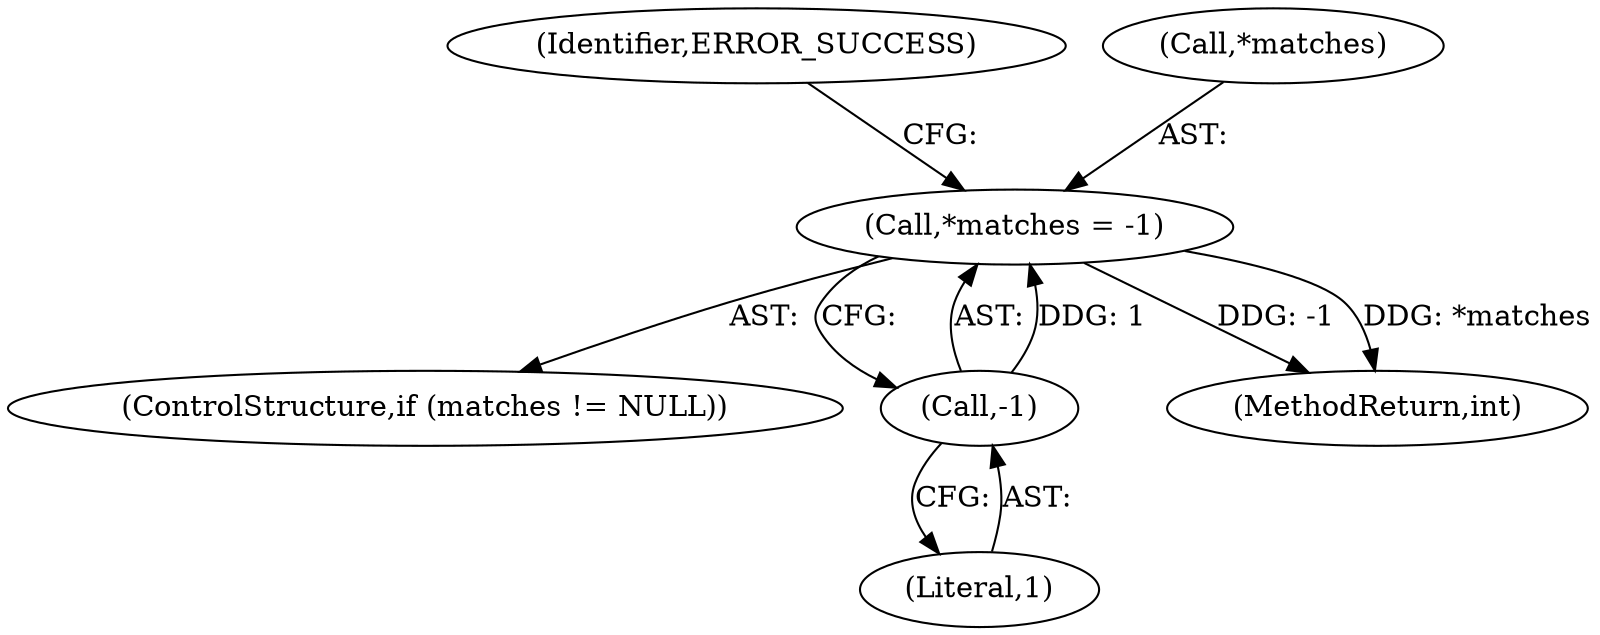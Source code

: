 digraph "0_yara_992480c30f75943e9cd6245bb2015c7737f9b661@pointer" {
"1000450" [label="(Call,*matches = -1)"];
"1000453" [label="(Call,-1)"];
"1000456" [label="(Identifier,ERROR_SUCCESS)"];
"1000446" [label="(ControlStructure,if (matches != NULL))"];
"1000450" [label="(Call,*matches = -1)"];
"1000454" [label="(Literal,1)"];
"1000453" [label="(Call,-1)"];
"1000451" [label="(Call,*matches)"];
"1000457" [label="(MethodReturn,int)"];
"1000450" -> "1000446"  [label="AST: "];
"1000450" -> "1000453"  [label="CFG: "];
"1000451" -> "1000450"  [label="AST: "];
"1000453" -> "1000450"  [label="AST: "];
"1000456" -> "1000450"  [label="CFG: "];
"1000450" -> "1000457"  [label="DDG: -1"];
"1000450" -> "1000457"  [label="DDG: *matches"];
"1000453" -> "1000450"  [label="DDG: 1"];
"1000453" -> "1000454"  [label="CFG: "];
"1000454" -> "1000453"  [label="AST: "];
}
